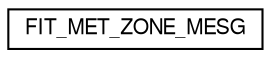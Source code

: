 digraph "Graphical Class Hierarchy"
{
  edge [fontname="FreeSans",fontsize="10",labelfontname="FreeSans",labelfontsize="10"];
  node [fontname="FreeSans",fontsize="10",shape=record];
  rankdir="LR";
  Node1 [label="FIT_MET_ZONE_MESG",height=0.2,width=0.4,color="black", fillcolor="white", style="filled",URL="$struct_f_i_t___m_e_t___z_o_n_e___m_e_s_g.html"];
}
